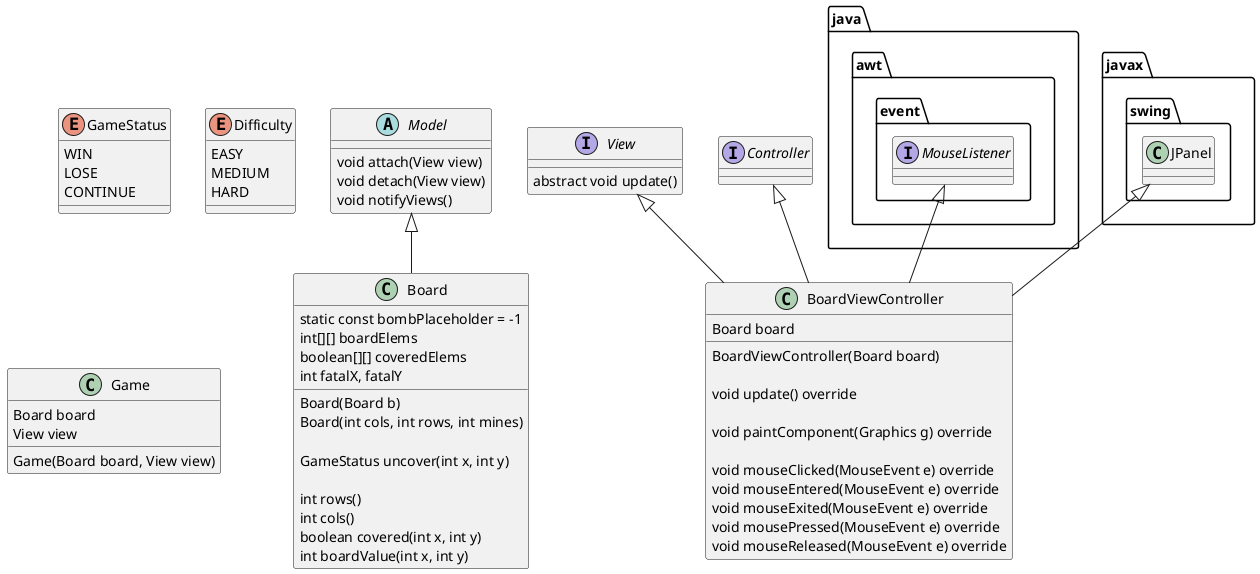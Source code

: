 @startuml

abstract class Model {
    void attach(View view)
    void detach(View view)
    void notifyViews()
}

class Board {

    static const bombPlaceholder = -1
    int[][] boardElems
    boolean[][] coveredElems
    int fatalX, fatalY

    Board(Board b)
    Board(int cols, int rows, int mines)

    GameStatus uncover(int x, int y)

    int rows()
    int cols()
    boolean covered(int x, int y)
    int boardValue(int x, int y)
}

enum GameStatus {
    WIN
    LOSE
    CONTINUE
}

enum Difficulty {
    EASY
    MEDIUM
    HARD
}

class BoardViewController {
    Board board

    BoardViewController(Board board)

    void update() override

    void paintComponent(Graphics g) override

    void mouseClicked(MouseEvent e) override
    void mouseEntered(MouseEvent e) override
    void mouseExited(MouseEvent e) override
    void mousePressed(MouseEvent e) override
    void mouseReleased(MouseEvent e) override
}

interface View {
    abstract void update()
}

class Game {
    Board board
    View view

    Game(Board board, View view)
}

interface java.awt.event.MouseListener
class javax.swing.JPanel

interface Controller

Model <|-- Board
Controller <|-- BoardViewController
View <|-- BoardViewController
java.awt.event.MouseListener <|-- BoardViewController
javax.swing.JPanel <|-- BoardViewController

@enduml
